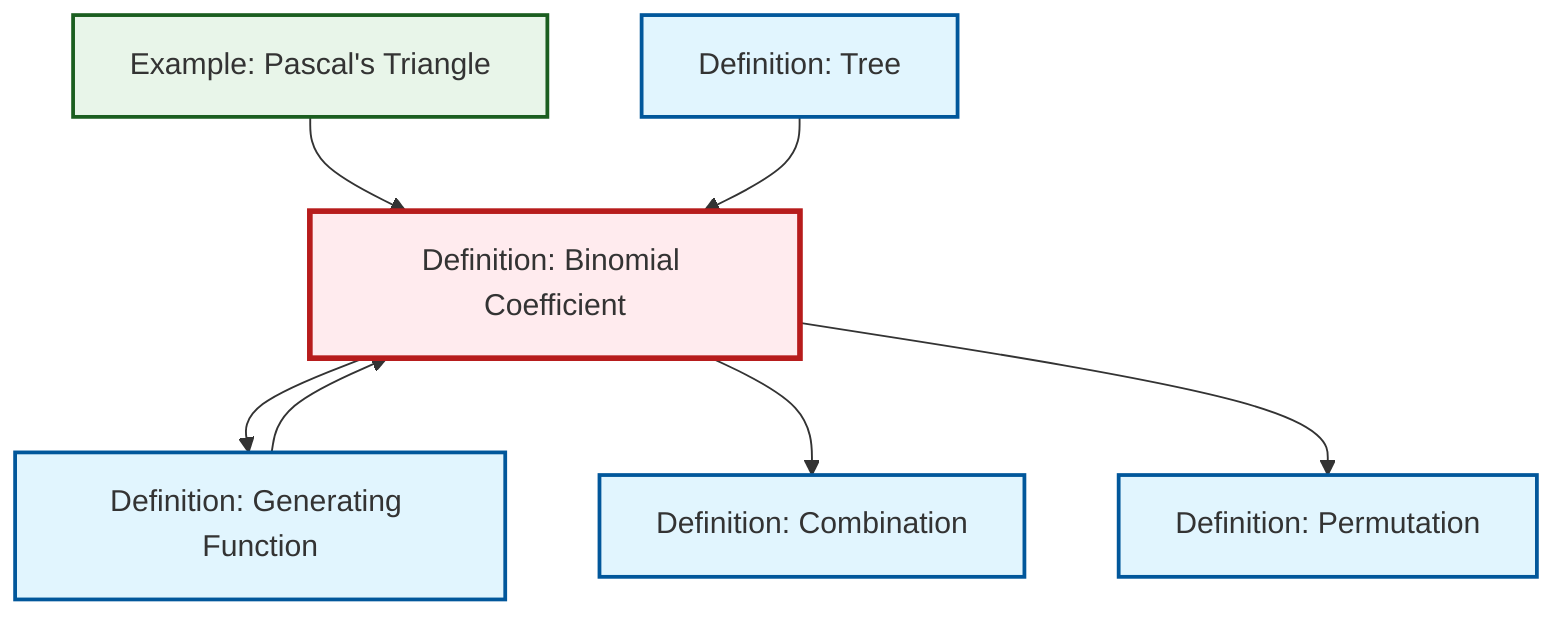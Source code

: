graph TD
    classDef definition fill:#e1f5fe,stroke:#01579b,stroke-width:2px
    classDef theorem fill:#f3e5f5,stroke:#4a148c,stroke-width:2px
    classDef axiom fill:#fff3e0,stroke:#e65100,stroke-width:2px
    classDef example fill:#e8f5e9,stroke:#1b5e20,stroke-width:2px
    classDef current fill:#ffebee,stroke:#b71c1c,stroke-width:3px
    def-tree["Definition: Tree"]:::definition
    def-permutation["Definition: Permutation"]:::definition
    def-combination["Definition: Combination"]:::definition
    def-generating-function["Definition: Generating Function"]:::definition
    ex-pascals-triangle["Example: Pascal's Triangle"]:::example
    def-binomial-coefficient["Definition: Binomial Coefficient"]:::definition
    def-binomial-coefficient --> def-generating-function
    def-binomial-coefficient --> def-combination
    def-binomial-coefficient --> def-permutation
    def-generating-function --> def-binomial-coefficient
    ex-pascals-triangle --> def-binomial-coefficient
    def-tree --> def-binomial-coefficient
    class def-binomial-coefficient current